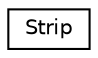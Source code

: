 digraph G
{
  edge [fontname="Helvetica",fontsize="10",labelfontname="Helvetica",labelfontsize="10"];
  node [fontname="Helvetica",fontsize="10",shape=record];
  rankdir=LR;
  Node1 [label="Strip",height=0.2,width=0.4,color="black", fillcolor="white", style="filled",URL="$de/d68/structStrip.html"];
}
